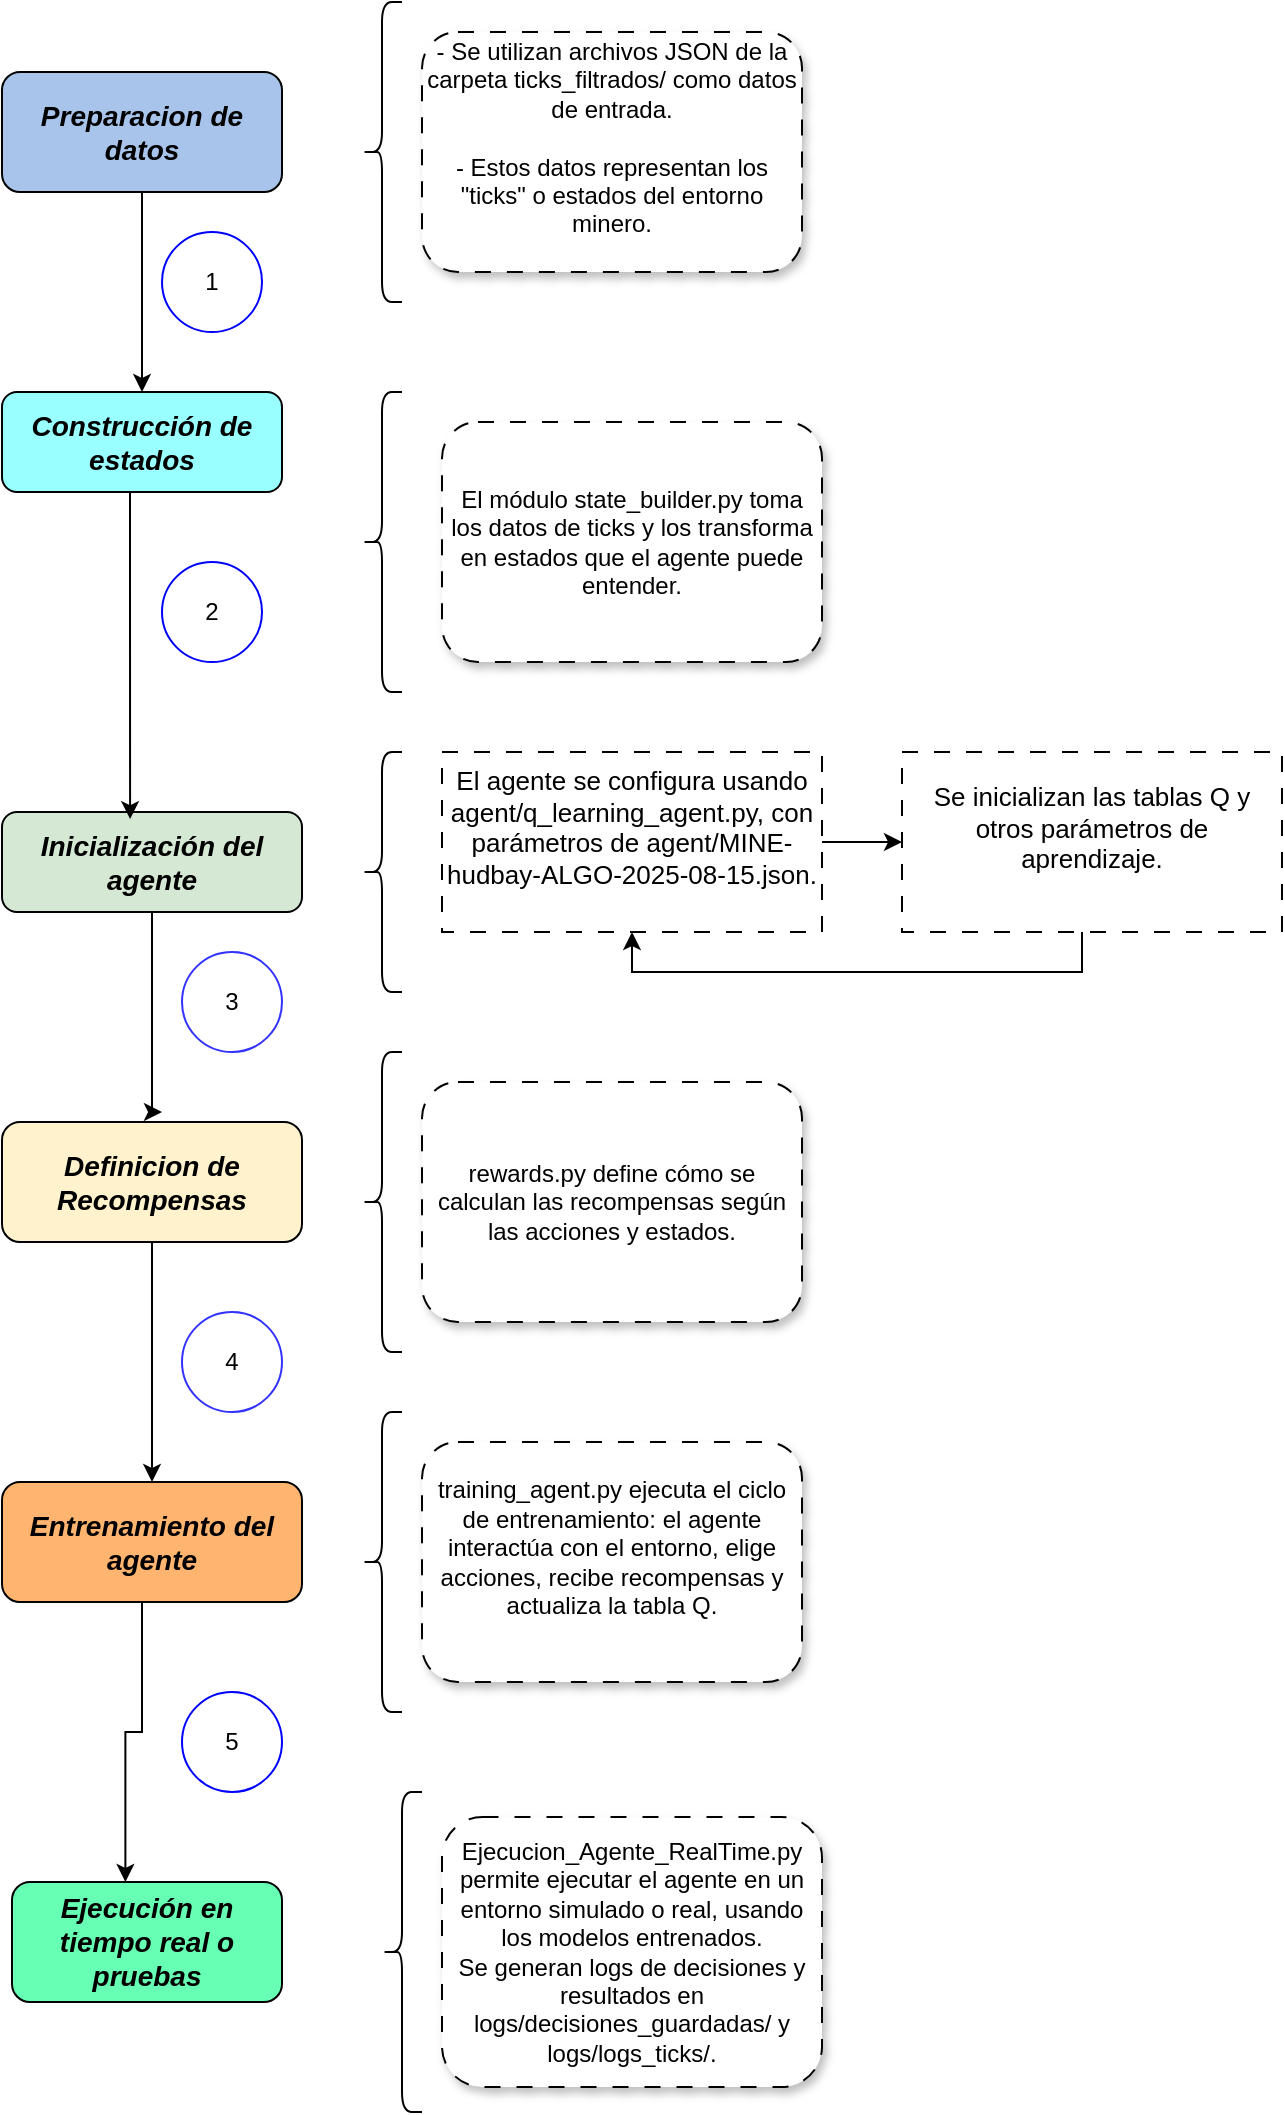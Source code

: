 <mxfile version="26.0.16">
  <diagram id="C5RBs43oDa-KdzZeNtuy" name="Page-1">
    <mxGraphModel dx="2231" dy="1299" grid="1" gridSize="10" guides="1" tooltips="1" connect="1" arrows="1" fold="1" page="1" pageScale="1" pageWidth="827" pageHeight="1169" math="0" shadow="0">
      <root>
        <mxCell id="WIyWlLk6GJQsqaUBKTNV-0" />
        <mxCell id="WIyWlLk6GJQsqaUBKTNV-1" parent="WIyWlLk6GJQsqaUBKTNV-0" />
        <mxCell id="Gk-2KtXFa9rM67NqQZuM-4" style="edgeStyle=orthogonalEdgeStyle;rounded=0;orthogonalLoop=1;jettySize=auto;html=1;entryX=0.5;entryY=0;entryDx=0;entryDy=0;" edge="1" parent="WIyWlLk6GJQsqaUBKTNV-1" source="WIyWlLk6GJQsqaUBKTNV-3" target="Gk-2KtXFa9rM67NqQZuM-3">
          <mxGeometry relative="1" as="geometry">
            <Array as="points">
              <mxPoint x="240" y="150" />
              <mxPoint x="240" y="150" />
            </Array>
          </mxGeometry>
        </mxCell>
        <mxCell id="WIyWlLk6GJQsqaUBKTNV-3" value="&lt;b&gt;&lt;i&gt;&lt;font style=&quot;font-size: 14px;&quot;&gt;Preparacion de datos&lt;/font&gt;&lt;/i&gt;&lt;/b&gt;" style="rounded=1;whiteSpace=wrap;html=1;fontSize=12;glass=0;strokeWidth=1;shadow=0;fillColor=light-dark(#A9C4EB,var(--ge-dark-color, #121212));" parent="WIyWlLk6GJQsqaUBKTNV-1" vertex="1">
          <mxGeometry x="170" y="70" width="140" height="60" as="geometry" />
        </mxCell>
        <mxCell id="Gk-2KtXFa9rM67NqQZuM-2" value="- Se utilizan archivos JSON de la carpeta ticks_filtrados/ como datos de entrada.&lt;div&gt;&lt;br&gt;&lt;/div&gt;&lt;div&gt;&lt;div&gt;- Estos datos representan los &quot;ticks&quot; o estados del entorno minero.&lt;/div&gt;&lt;/div&gt;&lt;div&gt;&lt;br&gt;&lt;/div&gt;" style="rounded=1;whiteSpace=wrap;html=1;shadow=1;dashed=1;dashPattern=8 8;" vertex="1" parent="WIyWlLk6GJQsqaUBKTNV-1">
          <mxGeometry x="380" y="50" width="190" height="120" as="geometry" />
        </mxCell>
        <mxCell id="Gk-2KtXFa9rM67NqQZuM-3" value="&lt;b&gt;&lt;i&gt;&lt;font style=&quot;font-size: 14px;&quot;&gt;Construcción de estados&lt;/font&gt;&lt;/i&gt;&lt;/b&gt;" style="rounded=1;whiteSpace=wrap;html=1;fontSize=12;glass=0;strokeWidth=1;shadow=0;fillColor=light-dark(#99FFFF,var(--ge-dark-color, #121212));" vertex="1" parent="WIyWlLk6GJQsqaUBKTNV-1">
          <mxGeometry x="170" y="230" width="140" height="50" as="geometry" />
        </mxCell>
        <mxCell id="Gk-2KtXFa9rM67NqQZuM-5" value="&lt;div&gt;El módulo state_builder.py toma los datos de ticks y los transforma en estados que el agente puede entender.&lt;/div&gt;" style="rounded=1;whiteSpace=wrap;html=1;shadow=1;glass=0;dashed=1;dashPattern=8 8;" vertex="1" parent="WIyWlLk6GJQsqaUBKTNV-1">
          <mxGeometry x="390" y="245" width="190" height="120" as="geometry" />
        </mxCell>
        <mxCell id="Gk-2KtXFa9rM67NqQZuM-6" value="" style="shape=curlyBracket;whiteSpace=wrap;html=1;rounded=1;labelPosition=left;verticalLabelPosition=middle;align=right;verticalAlign=middle;" vertex="1" parent="WIyWlLk6GJQsqaUBKTNV-1">
          <mxGeometry x="350" y="35" width="20" height="150" as="geometry" />
        </mxCell>
        <mxCell id="Gk-2KtXFa9rM67NqQZuM-7" value="" style="shape=curlyBracket;whiteSpace=wrap;html=1;rounded=1;labelPosition=left;verticalLabelPosition=middle;align=right;verticalAlign=middle;" vertex="1" parent="WIyWlLk6GJQsqaUBKTNV-1">
          <mxGeometry x="350" y="230" width="20" height="150" as="geometry" />
        </mxCell>
        <mxCell id="Gk-2KtXFa9rM67NqQZuM-8" value="&lt;div&gt;&lt;b&gt;&lt;i&gt;&lt;font style=&quot;font-size: 14px;&quot;&gt;Inicialización del agente&lt;/font&gt;&lt;/i&gt;&lt;/b&gt;&lt;/div&gt;" style="rounded=1;whiteSpace=wrap;html=1;fontSize=12;glass=0;strokeWidth=1;shadow=0;fillColor=light-dark(#D5E8D4,var(--ge-dark-color, #121212));" vertex="1" parent="WIyWlLk6GJQsqaUBKTNV-1">
          <mxGeometry x="170" y="440" width="150" height="50" as="geometry" />
        </mxCell>
        <mxCell id="Gk-2KtXFa9rM67NqQZuM-12" value="" style="edgeStyle=orthogonalEdgeStyle;rounded=0;orthogonalLoop=1;jettySize=auto;html=1;" edge="1" parent="WIyWlLk6GJQsqaUBKTNV-1" source="Gk-2KtXFa9rM67NqQZuM-9" target="Gk-2KtXFa9rM67NqQZuM-11">
          <mxGeometry relative="1" as="geometry" />
        </mxCell>
        <mxCell id="Gk-2KtXFa9rM67NqQZuM-9" value="&lt;div&gt;&lt;font style=&quot;font-size: 13px;&quot;&gt;El agente se configura usando agent/q_learning_agent.py, con parámetros de agent/MINE-hudbay-ALGO-2025-08-15.json.&lt;/font&gt;&lt;/div&gt;&lt;div&gt;&lt;br&gt;&lt;/div&gt;" style="rounded=0;whiteSpace=wrap;html=1;dashed=1;dashPattern=8 8;" vertex="1" parent="WIyWlLk6GJQsqaUBKTNV-1">
          <mxGeometry x="390" y="410" width="190" height="90" as="geometry" />
        </mxCell>
        <mxCell id="Gk-2KtXFa9rM67NqQZuM-10" value="" style="shape=curlyBracket;whiteSpace=wrap;html=1;rounded=1;labelPosition=left;verticalLabelPosition=middle;align=right;verticalAlign=middle;" vertex="1" parent="WIyWlLk6GJQsqaUBKTNV-1">
          <mxGeometry x="350" y="410" width="20" height="120" as="geometry" />
        </mxCell>
        <mxCell id="Gk-2KtXFa9rM67NqQZuM-13" style="edgeStyle=orthogonalEdgeStyle;rounded=0;orthogonalLoop=1;jettySize=auto;html=1;entryX=0.5;entryY=1;entryDx=0;entryDy=0;" edge="1" parent="WIyWlLk6GJQsqaUBKTNV-1" source="Gk-2KtXFa9rM67NqQZuM-11" target="Gk-2KtXFa9rM67NqQZuM-9">
          <mxGeometry relative="1" as="geometry">
            <Array as="points">
              <mxPoint x="710" y="520" />
              <mxPoint x="485" y="520" />
            </Array>
          </mxGeometry>
        </mxCell>
        <mxCell id="Gk-2KtXFa9rM67NqQZuM-11" value="&lt;div&gt;&lt;div&gt;&lt;font style=&quot;font-size: 13px;&quot;&gt;Se inicializan las tablas Q y otros parámetros de aprendizaje.&lt;/font&gt;&lt;/div&gt;&lt;/div&gt;&lt;div&gt;&lt;br&gt;&lt;/div&gt;" style="rounded=0;whiteSpace=wrap;html=1;dashed=1;dashPattern=8 8;" vertex="1" parent="WIyWlLk6GJQsqaUBKTNV-1">
          <mxGeometry x="620" y="410" width="190" height="90" as="geometry" />
        </mxCell>
        <mxCell id="Gk-2KtXFa9rM67NqQZuM-14" style="edgeStyle=orthogonalEdgeStyle;rounded=0;orthogonalLoop=1;jettySize=auto;html=1;entryX=0.427;entryY=0.071;entryDx=0;entryDy=0;entryPerimeter=0;" edge="1" parent="WIyWlLk6GJQsqaUBKTNV-1" source="Gk-2KtXFa9rM67NqQZuM-3" target="Gk-2KtXFa9rM67NqQZuM-8">
          <mxGeometry relative="1" as="geometry">
            <Array as="points">
              <mxPoint x="234" y="320" />
              <mxPoint x="234" y="320" />
            </Array>
          </mxGeometry>
        </mxCell>
        <mxCell id="Gk-2KtXFa9rM67NqQZuM-28" style="edgeStyle=orthogonalEdgeStyle;rounded=0;orthogonalLoop=1;jettySize=auto;html=1;entryX=0.5;entryY=0;entryDx=0;entryDy=0;" edge="1" parent="WIyWlLk6GJQsqaUBKTNV-1" source="Gk-2KtXFa9rM67NqQZuM-15" target="Gk-2KtXFa9rM67NqQZuM-19">
          <mxGeometry relative="1" as="geometry" />
        </mxCell>
        <mxCell id="Gk-2KtXFa9rM67NqQZuM-15" value="&lt;font style=&quot;font-size: 14px;&quot;&gt;&lt;b&gt;&lt;i&gt;Definicion de Recompensas&lt;/i&gt;&lt;/b&gt;&lt;/font&gt;" style="rounded=1;whiteSpace=wrap;html=1;fontSize=12;glass=0;strokeWidth=1;shadow=0;fillColor=light-dark(#FFF2CC,var(--ge-dark-color, #121212));" vertex="1" parent="WIyWlLk6GJQsqaUBKTNV-1">
          <mxGeometry x="170" y="595" width="150" height="60" as="geometry" />
        </mxCell>
        <mxCell id="Gk-2KtXFa9rM67NqQZuM-16" value="&lt;div&gt;rewards.py define cómo se calculan las recompensas según las acciones y estados.&lt;/div&gt;" style="rounded=1;whiteSpace=wrap;html=1;shadow=1;dashed=1;dashPattern=8 8;" vertex="1" parent="WIyWlLk6GJQsqaUBKTNV-1">
          <mxGeometry x="380" y="575" width="190" height="120" as="geometry" />
        </mxCell>
        <mxCell id="Gk-2KtXFa9rM67NqQZuM-17" value="" style="shape=curlyBracket;whiteSpace=wrap;html=1;rounded=1;labelPosition=left;verticalLabelPosition=middle;align=right;verticalAlign=middle;" vertex="1" parent="WIyWlLk6GJQsqaUBKTNV-1">
          <mxGeometry x="350" y="560" width="20" height="150" as="geometry" />
        </mxCell>
        <mxCell id="Gk-2KtXFa9rM67NqQZuM-18" style="edgeStyle=orthogonalEdgeStyle;rounded=0;orthogonalLoop=1;jettySize=auto;html=1;" edge="1" parent="WIyWlLk6GJQsqaUBKTNV-1" source="Gk-2KtXFa9rM67NqQZuM-8">
          <mxGeometry relative="1" as="geometry">
            <mxPoint x="250" y="590" as="targetPoint" />
            <Array as="points">
              <mxPoint x="245" y="590" />
            </Array>
          </mxGeometry>
        </mxCell>
        <mxCell id="Gk-2KtXFa9rM67NqQZuM-19" value="&lt;div&gt;&lt;b&gt;&lt;i&gt;&lt;font style=&quot;font-size: 14px;&quot;&gt;Entrenamiento del agente&lt;/font&gt;&lt;/i&gt;&lt;/b&gt;&lt;/div&gt;" style="rounded=1;whiteSpace=wrap;html=1;fontSize=12;glass=0;strokeWidth=1;shadow=0;fillColor=light-dark(#FFB570,var(--ge-dark-color, #121212));" vertex="1" parent="WIyWlLk6GJQsqaUBKTNV-1">
          <mxGeometry x="170" y="775" width="150" height="60" as="geometry" />
        </mxCell>
        <mxCell id="Gk-2KtXFa9rM67NqQZuM-20" value="&lt;div&gt;training_agent.py ejecuta el ciclo de entrenamiento: el agente interactúa con el entorno, elige acciones, recibe recompensas y actualiza la tabla Q.&lt;/div&gt;&lt;div&gt;&lt;br&gt;&lt;/div&gt;" style="rounded=1;whiteSpace=wrap;html=1;dashed=1;dashPattern=8 8;shadow=1;" vertex="1" parent="WIyWlLk6GJQsqaUBKTNV-1">
          <mxGeometry x="380" y="755" width="190" height="120" as="geometry" />
        </mxCell>
        <mxCell id="Gk-2KtXFa9rM67NqQZuM-21" value="" style="shape=curlyBracket;whiteSpace=wrap;html=1;rounded=1;labelPosition=left;verticalLabelPosition=middle;align=right;verticalAlign=middle;" vertex="1" parent="WIyWlLk6GJQsqaUBKTNV-1">
          <mxGeometry x="350" y="740" width="20" height="150" as="geometry" />
        </mxCell>
        <mxCell id="Gk-2KtXFa9rM67NqQZuM-22" value="&lt;div&gt;&lt;b&gt;&lt;i&gt;&lt;font style=&quot;font-size: 14px;&quot;&gt;Ejecución en tiempo real o pruebas&lt;/font&gt;&lt;/i&gt;&lt;/b&gt;&lt;/div&gt;" style="rounded=1;whiteSpace=wrap;html=1;fontSize=12;glass=0;strokeWidth=1;shadow=0;fillColor=light-dark(#66FFB3,var(--ge-dark-color, #121212));" vertex="1" parent="WIyWlLk6GJQsqaUBKTNV-1">
          <mxGeometry x="175" y="975" width="135" height="60" as="geometry" />
        </mxCell>
        <mxCell id="Gk-2KtXFa9rM67NqQZuM-23" value="&lt;div&gt;&lt;div&gt;Ejecucion_Agente_RealTime.py permite ejecutar el agente en un entorno simulado o real, usando los modelos entrenados.&lt;/div&gt;&lt;div&gt;Se generan logs de decisiones y resultados en logs/decisiones_guardadas/ y logs/logs_ticks/.&lt;/div&gt;&lt;/div&gt;" style="rounded=1;whiteSpace=wrap;html=1;shadow=1;dashed=1;dashPattern=8 8;" vertex="1" parent="WIyWlLk6GJQsqaUBKTNV-1">
          <mxGeometry x="390" y="942.5" width="190" height="135" as="geometry" />
        </mxCell>
        <mxCell id="Gk-2KtXFa9rM67NqQZuM-24" value="" style="shape=curlyBracket;whiteSpace=wrap;html=1;rounded=1;labelPosition=left;verticalLabelPosition=middle;align=right;verticalAlign=middle;" vertex="1" parent="WIyWlLk6GJQsqaUBKTNV-1">
          <mxGeometry x="360" y="930" width="20" height="160" as="geometry" />
        </mxCell>
        <mxCell id="Gk-2KtXFa9rM67NqQZuM-25" value="1" style="ellipse;whiteSpace=wrap;html=1;aspect=fixed;strokeColor=light-dark(#0000FF,#FFFFFF);" vertex="1" parent="WIyWlLk6GJQsqaUBKTNV-1">
          <mxGeometry x="250" y="150" width="50" height="50" as="geometry" />
        </mxCell>
        <mxCell id="Gk-2KtXFa9rM67NqQZuM-26" value="2" style="ellipse;whiteSpace=wrap;html=1;aspect=fixed;strokeColor=light-dark(#0000FF,#FFFFFF);" vertex="1" parent="WIyWlLk6GJQsqaUBKTNV-1">
          <mxGeometry x="250" y="315" width="50" height="50" as="geometry" />
        </mxCell>
        <mxCell id="Gk-2KtXFa9rM67NqQZuM-27" value="3" style="ellipse;whiteSpace=wrap;html=1;aspect=fixed;strokeColor=light-dark(#3333FF,#FFFFFF);" vertex="1" parent="WIyWlLk6GJQsqaUBKTNV-1">
          <mxGeometry x="260" y="510" width="50" height="50" as="geometry" />
        </mxCell>
        <mxCell id="Gk-2KtXFa9rM67NqQZuM-29" value="4" style="ellipse;whiteSpace=wrap;html=1;aspect=fixed;strokeColor=light-dark(#3333FF,#FFFFFF);" vertex="1" parent="WIyWlLk6GJQsqaUBKTNV-1">
          <mxGeometry x="260" y="690" width="50" height="50" as="geometry" />
        </mxCell>
        <mxCell id="Gk-2KtXFa9rM67NqQZuM-30" style="edgeStyle=orthogonalEdgeStyle;rounded=0;orthogonalLoop=1;jettySize=auto;html=1;entryX=0.42;entryY=0;entryDx=0;entryDy=0;entryPerimeter=0;" edge="1" parent="WIyWlLk6GJQsqaUBKTNV-1" source="Gk-2KtXFa9rM67NqQZuM-19" target="Gk-2KtXFa9rM67NqQZuM-22">
          <mxGeometry relative="1" as="geometry">
            <Array as="points">
              <mxPoint x="240" y="900" />
              <mxPoint x="232" y="900" />
            </Array>
          </mxGeometry>
        </mxCell>
        <mxCell id="Gk-2KtXFa9rM67NqQZuM-31" value="5" style="ellipse;whiteSpace=wrap;html=1;aspect=fixed;strokeColor=light-dark(#0000FF,#FFFFFF);" vertex="1" parent="WIyWlLk6GJQsqaUBKTNV-1">
          <mxGeometry x="260" y="880" width="50" height="50" as="geometry" />
        </mxCell>
      </root>
    </mxGraphModel>
  </diagram>
</mxfile>
